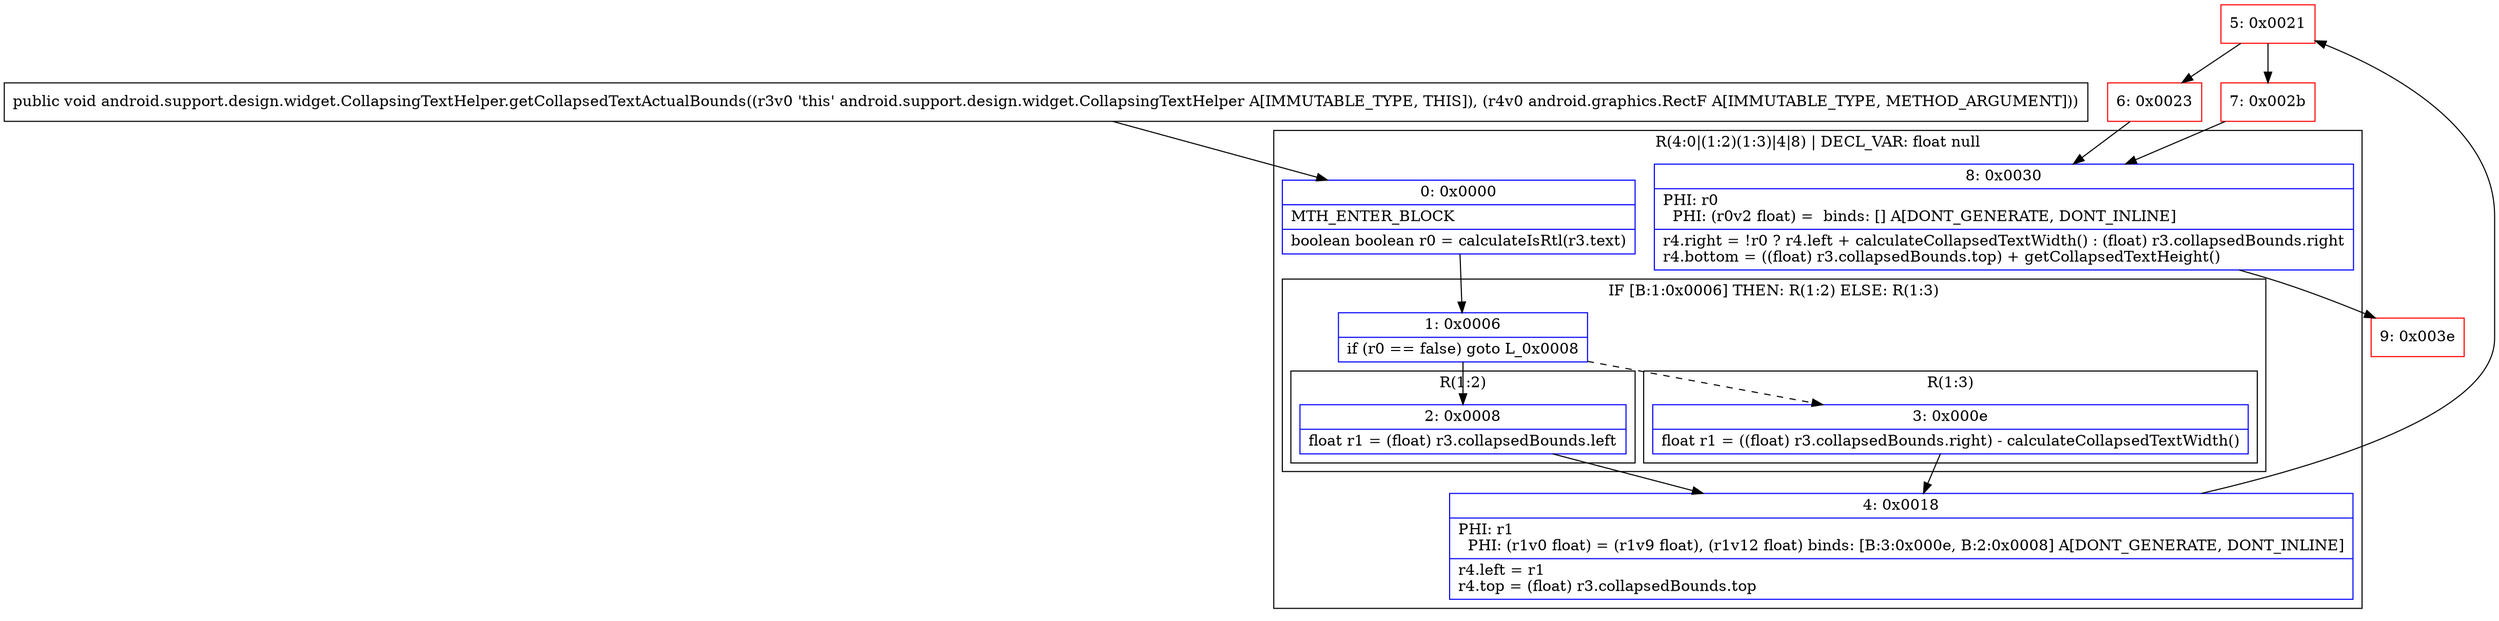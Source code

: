 digraph "CFG forandroid.support.design.widget.CollapsingTextHelper.getCollapsedTextActualBounds(Landroid\/graphics\/RectF;)V" {
subgraph cluster_Region_730424136 {
label = "R(4:0|(1:2)(1:3)|4|8) | DECL_VAR: float null\l";
node [shape=record,color=blue];
Node_0 [shape=record,label="{0\:\ 0x0000|MTH_ENTER_BLOCK\l|boolean boolean r0 = calculateIsRtl(r3.text)\l}"];
subgraph cluster_IfRegion_93434740 {
label = "IF [B:1:0x0006] THEN: R(1:2) ELSE: R(1:3)";
node [shape=record,color=blue];
Node_1 [shape=record,label="{1\:\ 0x0006|if (r0 == false) goto L_0x0008\l}"];
subgraph cluster_Region_288123162 {
label = "R(1:2)";
node [shape=record,color=blue];
Node_2 [shape=record,label="{2\:\ 0x0008|float r1 = (float) r3.collapsedBounds.left\l}"];
}
subgraph cluster_Region_1633001653 {
label = "R(1:3)";
node [shape=record,color=blue];
Node_3 [shape=record,label="{3\:\ 0x000e|float r1 = ((float) r3.collapsedBounds.right) \- calculateCollapsedTextWidth()\l}"];
}
}
Node_4 [shape=record,label="{4\:\ 0x0018|PHI: r1 \l  PHI: (r1v0 float) = (r1v9 float), (r1v12 float) binds: [B:3:0x000e, B:2:0x0008] A[DONT_GENERATE, DONT_INLINE]\l|r4.left = r1\lr4.top = (float) r3.collapsedBounds.top\l}"];
Node_8 [shape=record,label="{8\:\ 0x0030|PHI: r0 \l  PHI: (r0v2 float) =  binds: [] A[DONT_GENERATE, DONT_INLINE]\l|r4.right = !r0 ? r4.left + calculateCollapsedTextWidth() : (float) r3.collapsedBounds.right\lr4.bottom = ((float) r3.collapsedBounds.top) + getCollapsedTextHeight()\l}"];
}
Node_5 [shape=record,color=red,label="{5\:\ 0x0021}"];
Node_6 [shape=record,color=red,label="{6\:\ 0x0023}"];
Node_7 [shape=record,color=red,label="{7\:\ 0x002b}"];
Node_9 [shape=record,color=red,label="{9\:\ 0x003e}"];
MethodNode[shape=record,label="{public void android.support.design.widget.CollapsingTextHelper.getCollapsedTextActualBounds((r3v0 'this' android.support.design.widget.CollapsingTextHelper A[IMMUTABLE_TYPE, THIS]), (r4v0 android.graphics.RectF A[IMMUTABLE_TYPE, METHOD_ARGUMENT])) }"];
MethodNode -> Node_0;
Node_0 -> Node_1;
Node_1 -> Node_2;
Node_1 -> Node_3[style=dashed];
Node_2 -> Node_4;
Node_3 -> Node_4;
Node_4 -> Node_5;
Node_8 -> Node_9;
Node_5 -> Node_6;
Node_5 -> Node_7;
Node_6 -> Node_8;
Node_7 -> Node_8;
}

